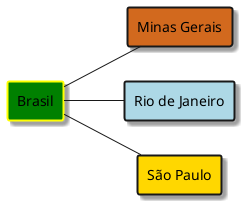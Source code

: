 @startuml

left to right direction

skinparam shadowing true

rectangle "Brasil" as br <<styleBrasil>> #line.bold 
rectangle "Minas Gerais" as mg #chocolate;line.bold 
rectangle "Rio de Janeiro" as rj #lightblue;line.bold 
rectangle "São Paulo" as sp #gold;line.bold 

' Estilos individuais
skinparam rectangle<<styleBrasil>>{
  BackgroundColor #green
  BorderColor yellow  
}

hide stereotype  

''=========================  RELACOES  ==================================
br -- mg
br -- rj
br -- sp

@enduml
